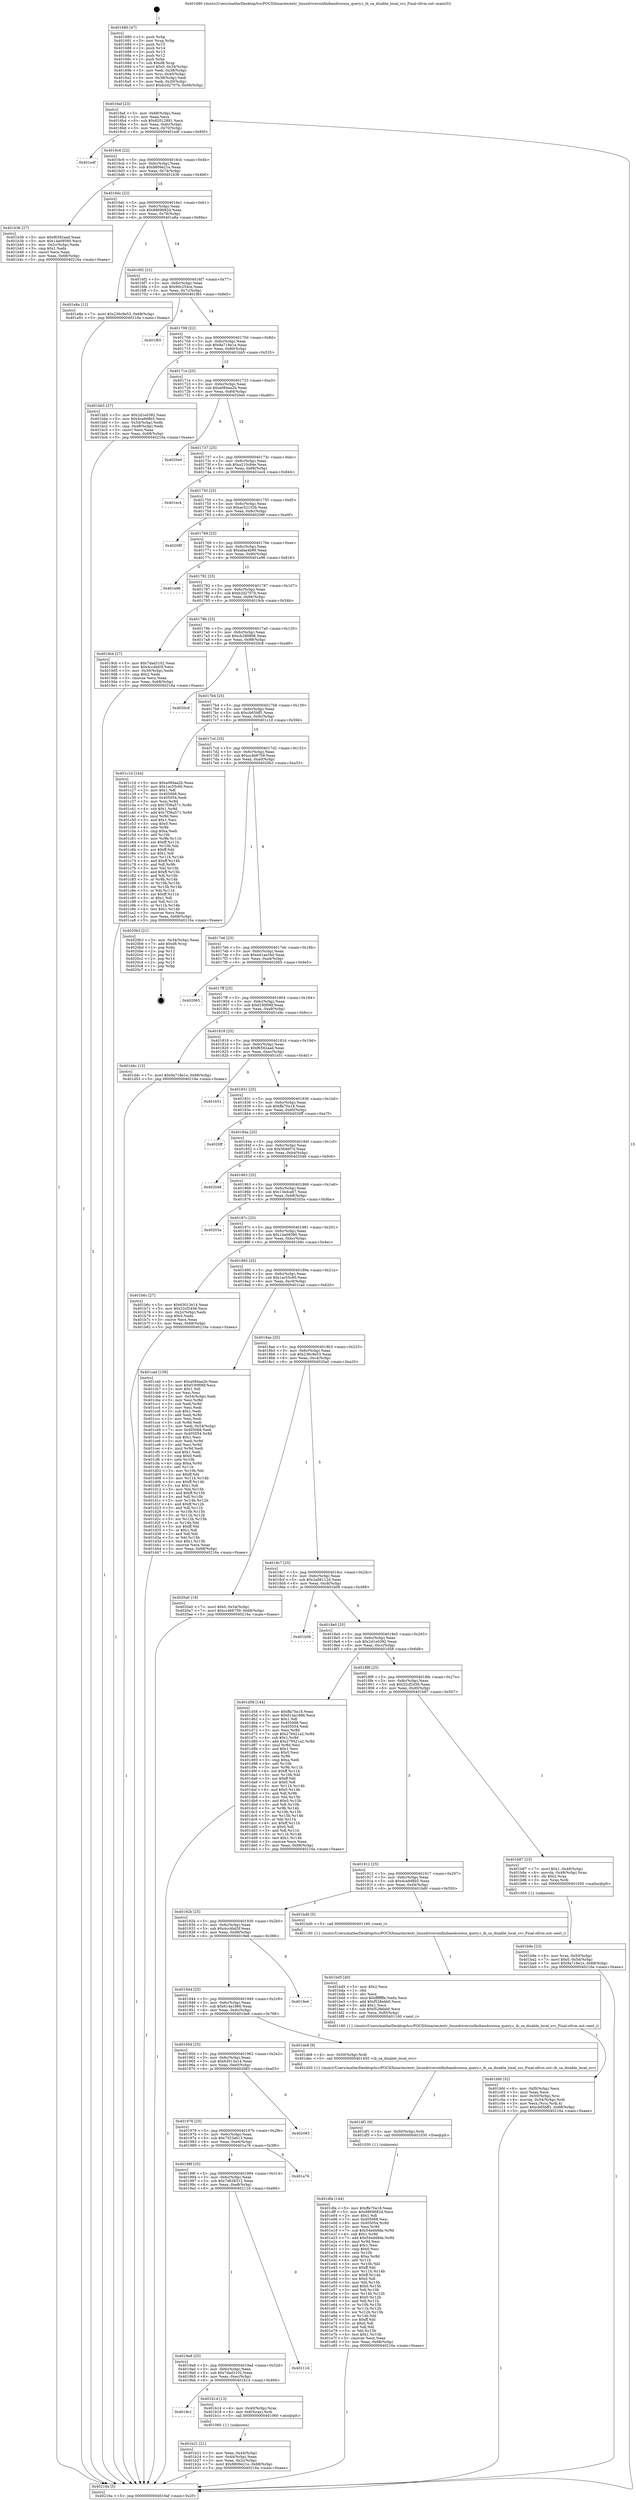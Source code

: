 digraph "0x401680" {
  label = "0x401680 (/mnt/c/Users/mathe/Desktop/tcc/POCII/binaries/extr_linuxdriversinfinibandcoresa_query.c_ib_sa_disable_local_svc_Final-ollvm.out::main(0))"
  labelloc = "t"
  node[shape=record]

  Entry [label="",width=0.3,height=0.3,shape=circle,fillcolor=black,style=filled]
  "0x4016af" [label="{
     0x4016af [23]\l
     | [instrs]\l
     &nbsp;&nbsp;0x4016af \<+3\>: mov -0x68(%rbp),%eax\l
     &nbsp;&nbsp;0x4016b2 \<+2\>: mov %eax,%ecx\l
     &nbsp;&nbsp;0x4016b4 \<+6\>: sub $0x82012891,%ecx\l
     &nbsp;&nbsp;0x4016ba \<+3\>: mov %eax,-0x6c(%rbp)\l
     &nbsp;&nbsp;0x4016bd \<+3\>: mov %ecx,-0x70(%rbp)\l
     &nbsp;&nbsp;0x4016c0 \<+6\>: je 0000000000401edf \<main+0x85f\>\l
  }"]
  "0x401edf" [label="{
     0x401edf\l
  }", style=dashed]
  "0x4016c6" [label="{
     0x4016c6 [22]\l
     | [instrs]\l
     &nbsp;&nbsp;0x4016c6 \<+5\>: jmp 00000000004016cb \<main+0x4b\>\l
     &nbsp;&nbsp;0x4016cb \<+3\>: mov -0x6c(%rbp),%eax\l
     &nbsp;&nbsp;0x4016ce \<+5\>: sub $0x8809e21e,%eax\l
     &nbsp;&nbsp;0x4016d3 \<+3\>: mov %eax,-0x74(%rbp)\l
     &nbsp;&nbsp;0x4016d6 \<+6\>: je 0000000000401b36 \<main+0x4b6\>\l
  }"]
  Exit [label="",width=0.3,height=0.3,shape=circle,fillcolor=black,style=filled,peripheries=2]
  "0x401b36" [label="{
     0x401b36 [27]\l
     | [instrs]\l
     &nbsp;&nbsp;0x401b36 \<+5\>: mov $0xf6592aad,%eax\l
     &nbsp;&nbsp;0x401b3b \<+5\>: mov $0x14a09580,%ecx\l
     &nbsp;&nbsp;0x401b40 \<+3\>: mov -0x2c(%rbp),%edx\l
     &nbsp;&nbsp;0x401b43 \<+3\>: cmp $0x1,%edx\l
     &nbsp;&nbsp;0x401b46 \<+3\>: cmovl %ecx,%eax\l
     &nbsp;&nbsp;0x401b49 \<+3\>: mov %eax,-0x68(%rbp)\l
     &nbsp;&nbsp;0x401b4c \<+5\>: jmp 000000000040216a \<main+0xaea\>\l
  }"]
  "0x4016dc" [label="{
     0x4016dc [22]\l
     | [instrs]\l
     &nbsp;&nbsp;0x4016dc \<+5\>: jmp 00000000004016e1 \<main+0x61\>\l
     &nbsp;&nbsp;0x4016e1 \<+3\>: mov -0x6c(%rbp),%eax\l
     &nbsp;&nbsp;0x4016e4 \<+5\>: sub $0x8869682d,%eax\l
     &nbsp;&nbsp;0x4016e9 \<+3\>: mov %eax,-0x78(%rbp)\l
     &nbsp;&nbsp;0x4016ec \<+6\>: je 0000000000401e8a \<main+0x80a\>\l
  }"]
  "0x401dfa" [label="{
     0x401dfa [144]\l
     | [instrs]\l
     &nbsp;&nbsp;0x401dfa \<+5\>: mov $0xffa70a18,%eax\l
     &nbsp;&nbsp;0x401dff \<+5\>: mov $0x8869682d,%ecx\l
     &nbsp;&nbsp;0x401e04 \<+2\>: mov $0x1,%dl\l
     &nbsp;&nbsp;0x401e06 \<+7\>: mov 0x405068,%esi\l
     &nbsp;&nbsp;0x401e0d \<+8\>: mov 0x405054,%r8d\l
     &nbsp;&nbsp;0x401e15 \<+3\>: mov %esi,%r9d\l
     &nbsp;&nbsp;0x401e18 \<+7\>: sub $0x54ed48de,%r9d\l
     &nbsp;&nbsp;0x401e1f \<+4\>: sub $0x1,%r9d\l
     &nbsp;&nbsp;0x401e23 \<+7\>: add $0x54ed48de,%r9d\l
     &nbsp;&nbsp;0x401e2a \<+4\>: imul %r9d,%esi\l
     &nbsp;&nbsp;0x401e2e \<+3\>: and $0x1,%esi\l
     &nbsp;&nbsp;0x401e31 \<+3\>: cmp $0x0,%esi\l
     &nbsp;&nbsp;0x401e34 \<+4\>: sete %r10b\l
     &nbsp;&nbsp;0x401e38 \<+4\>: cmp $0xa,%r8d\l
     &nbsp;&nbsp;0x401e3c \<+4\>: setl %r11b\l
     &nbsp;&nbsp;0x401e40 \<+3\>: mov %r10b,%bl\l
     &nbsp;&nbsp;0x401e43 \<+3\>: xor $0xff,%bl\l
     &nbsp;&nbsp;0x401e46 \<+3\>: mov %r11b,%r14b\l
     &nbsp;&nbsp;0x401e49 \<+4\>: xor $0xff,%r14b\l
     &nbsp;&nbsp;0x401e4d \<+3\>: xor $0x0,%dl\l
     &nbsp;&nbsp;0x401e50 \<+3\>: mov %bl,%r15b\l
     &nbsp;&nbsp;0x401e53 \<+4\>: and $0x0,%r15b\l
     &nbsp;&nbsp;0x401e57 \<+3\>: and %dl,%r10b\l
     &nbsp;&nbsp;0x401e5a \<+3\>: mov %r14b,%r12b\l
     &nbsp;&nbsp;0x401e5d \<+4\>: and $0x0,%r12b\l
     &nbsp;&nbsp;0x401e61 \<+3\>: and %dl,%r11b\l
     &nbsp;&nbsp;0x401e64 \<+3\>: or %r10b,%r15b\l
     &nbsp;&nbsp;0x401e67 \<+3\>: or %r11b,%r12b\l
     &nbsp;&nbsp;0x401e6a \<+3\>: xor %r12b,%r15b\l
     &nbsp;&nbsp;0x401e6d \<+3\>: or %r14b,%bl\l
     &nbsp;&nbsp;0x401e70 \<+3\>: xor $0xff,%bl\l
     &nbsp;&nbsp;0x401e73 \<+3\>: or $0x0,%dl\l
     &nbsp;&nbsp;0x401e76 \<+2\>: and %dl,%bl\l
     &nbsp;&nbsp;0x401e78 \<+3\>: or %bl,%r15b\l
     &nbsp;&nbsp;0x401e7b \<+4\>: test $0x1,%r15b\l
     &nbsp;&nbsp;0x401e7f \<+3\>: cmovne %ecx,%eax\l
     &nbsp;&nbsp;0x401e82 \<+3\>: mov %eax,-0x68(%rbp)\l
     &nbsp;&nbsp;0x401e85 \<+5\>: jmp 000000000040216a \<main+0xaea\>\l
  }"]
  "0x401e8a" [label="{
     0x401e8a [12]\l
     | [instrs]\l
     &nbsp;&nbsp;0x401e8a \<+7\>: movl $0x236c9e53,-0x68(%rbp)\l
     &nbsp;&nbsp;0x401e91 \<+5\>: jmp 000000000040216a \<main+0xaea\>\l
  }"]
  "0x4016f2" [label="{
     0x4016f2 [22]\l
     | [instrs]\l
     &nbsp;&nbsp;0x4016f2 \<+5\>: jmp 00000000004016f7 \<main+0x77\>\l
     &nbsp;&nbsp;0x4016f7 \<+3\>: mov -0x6c(%rbp),%eax\l
     &nbsp;&nbsp;0x4016fa \<+5\>: sub $0x90c254ce,%eax\l
     &nbsp;&nbsp;0x4016ff \<+3\>: mov %eax,-0x7c(%rbp)\l
     &nbsp;&nbsp;0x401702 \<+6\>: je 0000000000401f65 \<main+0x8e5\>\l
  }"]
  "0x401df1" [label="{
     0x401df1 [9]\l
     | [instrs]\l
     &nbsp;&nbsp;0x401df1 \<+4\>: mov -0x50(%rbp),%rdi\l
     &nbsp;&nbsp;0x401df5 \<+5\>: call 0000000000401030 \<free@plt\>\l
     | [calls]\l
     &nbsp;&nbsp;0x401030 \{1\} (unknown)\l
  }"]
  "0x401f65" [label="{
     0x401f65\l
  }", style=dashed]
  "0x401708" [label="{
     0x401708 [22]\l
     | [instrs]\l
     &nbsp;&nbsp;0x401708 \<+5\>: jmp 000000000040170d \<main+0x8d\>\l
     &nbsp;&nbsp;0x40170d \<+3\>: mov -0x6c(%rbp),%eax\l
     &nbsp;&nbsp;0x401710 \<+5\>: sub $0x9a718e1e,%eax\l
     &nbsp;&nbsp;0x401715 \<+3\>: mov %eax,-0x80(%rbp)\l
     &nbsp;&nbsp;0x401718 \<+6\>: je 0000000000401bb5 \<main+0x535\>\l
  }"]
  "0x401bfd" [label="{
     0x401bfd [32]\l
     | [instrs]\l
     &nbsp;&nbsp;0x401bfd \<+6\>: mov -0xf0(%rbp),%ecx\l
     &nbsp;&nbsp;0x401c03 \<+3\>: imul %eax,%ecx\l
     &nbsp;&nbsp;0x401c06 \<+4\>: mov -0x50(%rbp),%rsi\l
     &nbsp;&nbsp;0x401c0a \<+4\>: movslq -0x54(%rbp),%rdi\l
     &nbsp;&nbsp;0x401c0e \<+3\>: mov %ecx,(%rsi,%rdi,4)\l
     &nbsp;&nbsp;0x401c11 \<+7\>: movl $0xcb65bff1,-0x68(%rbp)\l
     &nbsp;&nbsp;0x401c18 \<+5\>: jmp 000000000040216a \<main+0xaea\>\l
  }"]
  "0x401bb5" [label="{
     0x401bb5 [27]\l
     | [instrs]\l
     &nbsp;&nbsp;0x401bb5 \<+5\>: mov $0x2d1e0382,%eax\l
     &nbsp;&nbsp;0x401bba \<+5\>: mov $0x4ca9d8b5,%ecx\l
     &nbsp;&nbsp;0x401bbf \<+3\>: mov -0x54(%rbp),%edx\l
     &nbsp;&nbsp;0x401bc2 \<+3\>: cmp -0x48(%rbp),%edx\l
     &nbsp;&nbsp;0x401bc5 \<+3\>: cmovl %ecx,%eax\l
     &nbsp;&nbsp;0x401bc8 \<+3\>: mov %eax,-0x68(%rbp)\l
     &nbsp;&nbsp;0x401bcb \<+5\>: jmp 000000000040216a \<main+0xaea\>\l
  }"]
  "0x40171e" [label="{
     0x40171e [25]\l
     | [instrs]\l
     &nbsp;&nbsp;0x40171e \<+5\>: jmp 0000000000401723 \<main+0xa3\>\l
     &nbsp;&nbsp;0x401723 \<+3\>: mov -0x6c(%rbp),%eax\l
     &nbsp;&nbsp;0x401726 \<+5\>: sub $0xa084aa2b,%eax\l
     &nbsp;&nbsp;0x40172b \<+6\>: mov %eax,-0x84(%rbp)\l
     &nbsp;&nbsp;0x401731 \<+6\>: je 00000000004020e0 \<main+0xa60\>\l
  }"]
  "0x401bd5" [label="{
     0x401bd5 [40]\l
     | [instrs]\l
     &nbsp;&nbsp;0x401bd5 \<+5\>: mov $0x2,%ecx\l
     &nbsp;&nbsp;0x401bda \<+1\>: cltd\l
     &nbsp;&nbsp;0x401bdb \<+2\>: idiv %ecx\l
     &nbsp;&nbsp;0x401bdd \<+6\>: imul $0xfffffffe,%edx,%ecx\l
     &nbsp;&nbsp;0x401be3 \<+6\>: add $0xf528ebb0,%ecx\l
     &nbsp;&nbsp;0x401be9 \<+3\>: add $0x1,%ecx\l
     &nbsp;&nbsp;0x401bec \<+6\>: sub $0xf528ebb0,%ecx\l
     &nbsp;&nbsp;0x401bf2 \<+6\>: mov %ecx,-0xf0(%rbp)\l
     &nbsp;&nbsp;0x401bf8 \<+5\>: call 0000000000401160 \<next_i\>\l
     | [calls]\l
     &nbsp;&nbsp;0x401160 \{1\} (/mnt/c/Users/mathe/Desktop/tcc/POCII/binaries/extr_linuxdriversinfinibandcoresa_query.c_ib_sa_disable_local_svc_Final-ollvm.out::next_i)\l
  }"]
  "0x4020e0" [label="{
     0x4020e0\l
  }", style=dashed]
  "0x401737" [label="{
     0x401737 [25]\l
     | [instrs]\l
     &nbsp;&nbsp;0x401737 \<+5\>: jmp 000000000040173c \<main+0xbc\>\l
     &nbsp;&nbsp;0x40173c \<+3\>: mov -0x6c(%rbp),%eax\l
     &nbsp;&nbsp;0x40173f \<+5\>: sub $0xa210c84e,%eax\l
     &nbsp;&nbsp;0x401744 \<+6\>: mov %eax,-0x88(%rbp)\l
     &nbsp;&nbsp;0x40174a \<+6\>: je 0000000000401ec4 \<main+0x844\>\l
  }"]
  "0x401b9e" [label="{
     0x401b9e [23]\l
     | [instrs]\l
     &nbsp;&nbsp;0x401b9e \<+4\>: mov %rax,-0x50(%rbp)\l
     &nbsp;&nbsp;0x401ba2 \<+7\>: movl $0x0,-0x54(%rbp)\l
     &nbsp;&nbsp;0x401ba9 \<+7\>: movl $0x9a718e1e,-0x68(%rbp)\l
     &nbsp;&nbsp;0x401bb0 \<+5\>: jmp 000000000040216a \<main+0xaea\>\l
  }"]
  "0x401ec4" [label="{
     0x401ec4\l
  }", style=dashed]
  "0x401750" [label="{
     0x401750 [25]\l
     | [instrs]\l
     &nbsp;&nbsp;0x401750 \<+5\>: jmp 0000000000401755 \<main+0xd5\>\l
     &nbsp;&nbsp;0x401755 \<+3\>: mov -0x6c(%rbp),%eax\l
     &nbsp;&nbsp;0x401758 \<+5\>: sub $0xac52153b,%eax\l
     &nbsp;&nbsp;0x40175d \<+6\>: mov %eax,-0x8c(%rbp)\l
     &nbsp;&nbsp;0x401763 \<+6\>: je 000000000040208f \<main+0xa0f\>\l
  }"]
  "0x401b21" [label="{
     0x401b21 [21]\l
     | [instrs]\l
     &nbsp;&nbsp;0x401b21 \<+3\>: mov %eax,-0x44(%rbp)\l
     &nbsp;&nbsp;0x401b24 \<+3\>: mov -0x44(%rbp),%eax\l
     &nbsp;&nbsp;0x401b27 \<+3\>: mov %eax,-0x2c(%rbp)\l
     &nbsp;&nbsp;0x401b2a \<+7\>: movl $0x8809e21e,-0x68(%rbp)\l
     &nbsp;&nbsp;0x401b31 \<+5\>: jmp 000000000040216a \<main+0xaea\>\l
  }"]
  "0x40208f" [label="{
     0x40208f\l
  }", style=dashed]
  "0x401769" [label="{
     0x401769 [25]\l
     | [instrs]\l
     &nbsp;&nbsp;0x401769 \<+5\>: jmp 000000000040176e \<main+0xee\>\l
     &nbsp;&nbsp;0x40176e \<+3\>: mov -0x6c(%rbp),%eax\l
     &nbsp;&nbsp;0x401771 \<+5\>: sub $0xafaa4b99,%eax\l
     &nbsp;&nbsp;0x401776 \<+6\>: mov %eax,-0x90(%rbp)\l
     &nbsp;&nbsp;0x40177c \<+6\>: je 0000000000401e96 \<main+0x816\>\l
  }"]
  "0x4019c1" [label="{
     0x4019c1\l
  }", style=dashed]
  "0x401e96" [label="{
     0x401e96\l
  }", style=dashed]
  "0x401782" [label="{
     0x401782 [25]\l
     | [instrs]\l
     &nbsp;&nbsp;0x401782 \<+5\>: jmp 0000000000401787 \<main+0x107\>\l
     &nbsp;&nbsp;0x401787 \<+3\>: mov -0x6c(%rbp),%eax\l
     &nbsp;&nbsp;0x40178a \<+5\>: sub $0xb2d2707b,%eax\l
     &nbsp;&nbsp;0x40178f \<+6\>: mov %eax,-0x94(%rbp)\l
     &nbsp;&nbsp;0x401795 \<+6\>: je 00000000004019cb \<main+0x34b\>\l
  }"]
  "0x401b14" [label="{
     0x401b14 [13]\l
     | [instrs]\l
     &nbsp;&nbsp;0x401b14 \<+4\>: mov -0x40(%rbp),%rax\l
     &nbsp;&nbsp;0x401b18 \<+4\>: mov 0x8(%rax),%rdi\l
     &nbsp;&nbsp;0x401b1c \<+5\>: call 0000000000401060 \<atoi@plt\>\l
     | [calls]\l
     &nbsp;&nbsp;0x401060 \{1\} (unknown)\l
  }"]
  "0x4019cb" [label="{
     0x4019cb [27]\l
     | [instrs]\l
     &nbsp;&nbsp;0x4019cb \<+5\>: mov $0x7dad3102,%eax\l
     &nbsp;&nbsp;0x4019d0 \<+5\>: mov $0x4cc4bd3f,%ecx\l
     &nbsp;&nbsp;0x4019d5 \<+3\>: mov -0x30(%rbp),%edx\l
     &nbsp;&nbsp;0x4019d8 \<+3\>: cmp $0x2,%edx\l
     &nbsp;&nbsp;0x4019db \<+3\>: cmovne %ecx,%eax\l
     &nbsp;&nbsp;0x4019de \<+3\>: mov %eax,-0x68(%rbp)\l
     &nbsp;&nbsp;0x4019e1 \<+5\>: jmp 000000000040216a \<main+0xaea\>\l
  }"]
  "0x40179b" [label="{
     0x40179b [25]\l
     | [instrs]\l
     &nbsp;&nbsp;0x40179b \<+5\>: jmp 00000000004017a0 \<main+0x120\>\l
     &nbsp;&nbsp;0x4017a0 \<+3\>: mov -0x6c(%rbp),%eax\l
     &nbsp;&nbsp;0x4017a3 \<+5\>: sub $0xcb288896,%eax\l
     &nbsp;&nbsp;0x4017a8 \<+6\>: mov %eax,-0x98(%rbp)\l
     &nbsp;&nbsp;0x4017ae \<+6\>: je 00000000004020c8 \<main+0xa48\>\l
  }"]
  "0x40216a" [label="{
     0x40216a [5]\l
     | [instrs]\l
     &nbsp;&nbsp;0x40216a \<+5\>: jmp 00000000004016af \<main+0x2f\>\l
  }"]
  "0x401680" [label="{
     0x401680 [47]\l
     | [instrs]\l
     &nbsp;&nbsp;0x401680 \<+1\>: push %rbp\l
     &nbsp;&nbsp;0x401681 \<+3\>: mov %rsp,%rbp\l
     &nbsp;&nbsp;0x401684 \<+2\>: push %r15\l
     &nbsp;&nbsp;0x401686 \<+2\>: push %r14\l
     &nbsp;&nbsp;0x401688 \<+2\>: push %r13\l
     &nbsp;&nbsp;0x40168a \<+2\>: push %r12\l
     &nbsp;&nbsp;0x40168c \<+1\>: push %rbx\l
     &nbsp;&nbsp;0x40168d \<+7\>: sub $0xd8,%rsp\l
     &nbsp;&nbsp;0x401694 \<+7\>: movl $0x0,-0x34(%rbp)\l
     &nbsp;&nbsp;0x40169b \<+3\>: mov %edi,-0x38(%rbp)\l
     &nbsp;&nbsp;0x40169e \<+4\>: mov %rsi,-0x40(%rbp)\l
     &nbsp;&nbsp;0x4016a2 \<+3\>: mov -0x38(%rbp),%edi\l
     &nbsp;&nbsp;0x4016a5 \<+3\>: mov %edi,-0x30(%rbp)\l
     &nbsp;&nbsp;0x4016a8 \<+7\>: movl $0xb2d2707b,-0x68(%rbp)\l
  }"]
  "0x4019a8" [label="{
     0x4019a8 [25]\l
     | [instrs]\l
     &nbsp;&nbsp;0x4019a8 \<+5\>: jmp 00000000004019ad \<main+0x32d\>\l
     &nbsp;&nbsp;0x4019ad \<+3\>: mov -0x6c(%rbp),%eax\l
     &nbsp;&nbsp;0x4019b0 \<+5\>: sub $0x7dad3102,%eax\l
     &nbsp;&nbsp;0x4019b5 \<+6\>: mov %eax,-0xec(%rbp)\l
     &nbsp;&nbsp;0x4019bb \<+6\>: je 0000000000401b14 \<main+0x494\>\l
  }"]
  "0x4020c8" [label="{
     0x4020c8\l
  }", style=dashed]
  "0x4017b4" [label="{
     0x4017b4 [25]\l
     | [instrs]\l
     &nbsp;&nbsp;0x4017b4 \<+5\>: jmp 00000000004017b9 \<main+0x139\>\l
     &nbsp;&nbsp;0x4017b9 \<+3\>: mov -0x6c(%rbp),%eax\l
     &nbsp;&nbsp;0x4017bc \<+5\>: sub $0xcb65bff1,%eax\l
     &nbsp;&nbsp;0x4017c1 \<+6\>: mov %eax,-0x9c(%rbp)\l
     &nbsp;&nbsp;0x4017c7 \<+6\>: je 0000000000401c1d \<main+0x59d\>\l
  }"]
  "0x40211d" [label="{
     0x40211d\l
  }", style=dashed]
  "0x401c1d" [label="{
     0x401c1d [144]\l
     | [instrs]\l
     &nbsp;&nbsp;0x401c1d \<+5\>: mov $0xa084aa2b,%eax\l
     &nbsp;&nbsp;0x401c22 \<+5\>: mov $0x1ac55c60,%ecx\l
     &nbsp;&nbsp;0x401c27 \<+2\>: mov $0x1,%dl\l
     &nbsp;&nbsp;0x401c29 \<+7\>: mov 0x405068,%esi\l
     &nbsp;&nbsp;0x401c30 \<+7\>: mov 0x405054,%edi\l
     &nbsp;&nbsp;0x401c37 \<+3\>: mov %esi,%r8d\l
     &nbsp;&nbsp;0x401c3a \<+7\>: sub $0x7f36a571,%r8d\l
     &nbsp;&nbsp;0x401c41 \<+4\>: sub $0x1,%r8d\l
     &nbsp;&nbsp;0x401c45 \<+7\>: add $0x7f36a571,%r8d\l
     &nbsp;&nbsp;0x401c4c \<+4\>: imul %r8d,%esi\l
     &nbsp;&nbsp;0x401c50 \<+3\>: and $0x1,%esi\l
     &nbsp;&nbsp;0x401c53 \<+3\>: cmp $0x0,%esi\l
     &nbsp;&nbsp;0x401c56 \<+4\>: sete %r9b\l
     &nbsp;&nbsp;0x401c5a \<+3\>: cmp $0xa,%edi\l
     &nbsp;&nbsp;0x401c5d \<+4\>: setl %r10b\l
     &nbsp;&nbsp;0x401c61 \<+3\>: mov %r9b,%r11b\l
     &nbsp;&nbsp;0x401c64 \<+4\>: xor $0xff,%r11b\l
     &nbsp;&nbsp;0x401c68 \<+3\>: mov %r10b,%bl\l
     &nbsp;&nbsp;0x401c6b \<+3\>: xor $0xff,%bl\l
     &nbsp;&nbsp;0x401c6e \<+3\>: xor $0x1,%dl\l
     &nbsp;&nbsp;0x401c71 \<+3\>: mov %r11b,%r14b\l
     &nbsp;&nbsp;0x401c74 \<+4\>: and $0xff,%r14b\l
     &nbsp;&nbsp;0x401c78 \<+3\>: and %dl,%r9b\l
     &nbsp;&nbsp;0x401c7b \<+3\>: mov %bl,%r15b\l
     &nbsp;&nbsp;0x401c7e \<+4\>: and $0xff,%r15b\l
     &nbsp;&nbsp;0x401c82 \<+3\>: and %dl,%r10b\l
     &nbsp;&nbsp;0x401c85 \<+3\>: or %r9b,%r14b\l
     &nbsp;&nbsp;0x401c88 \<+3\>: or %r10b,%r15b\l
     &nbsp;&nbsp;0x401c8b \<+3\>: xor %r15b,%r14b\l
     &nbsp;&nbsp;0x401c8e \<+3\>: or %bl,%r11b\l
     &nbsp;&nbsp;0x401c91 \<+4\>: xor $0xff,%r11b\l
     &nbsp;&nbsp;0x401c95 \<+3\>: or $0x1,%dl\l
     &nbsp;&nbsp;0x401c98 \<+3\>: and %dl,%r11b\l
     &nbsp;&nbsp;0x401c9b \<+3\>: or %r11b,%r14b\l
     &nbsp;&nbsp;0x401c9e \<+4\>: test $0x1,%r14b\l
     &nbsp;&nbsp;0x401ca2 \<+3\>: cmovne %ecx,%eax\l
     &nbsp;&nbsp;0x401ca5 \<+3\>: mov %eax,-0x68(%rbp)\l
     &nbsp;&nbsp;0x401ca8 \<+5\>: jmp 000000000040216a \<main+0xaea\>\l
  }"]
  "0x4017cd" [label="{
     0x4017cd [25]\l
     | [instrs]\l
     &nbsp;&nbsp;0x4017cd \<+5\>: jmp 00000000004017d2 \<main+0x152\>\l
     &nbsp;&nbsp;0x4017d2 \<+3\>: mov -0x6c(%rbp),%eax\l
     &nbsp;&nbsp;0x4017d5 \<+5\>: sub $0xcc4b6759,%eax\l
     &nbsp;&nbsp;0x4017da \<+6\>: mov %eax,-0xa0(%rbp)\l
     &nbsp;&nbsp;0x4017e0 \<+6\>: je 00000000004020b3 \<main+0xa33\>\l
  }"]
  "0x40198f" [label="{
     0x40198f [25]\l
     | [instrs]\l
     &nbsp;&nbsp;0x40198f \<+5\>: jmp 0000000000401994 \<main+0x314\>\l
     &nbsp;&nbsp;0x401994 \<+3\>: mov -0x6c(%rbp),%eax\l
     &nbsp;&nbsp;0x401997 \<+5\>: sub $0x7d638312,%eax\l
     &nbsp;&nbsp;0x40199c \<+6\>: mov %eax,-0xe8(%rbp)\l
     &nbsp;&nbsp;0x4019a2 \<+6\>: je 000000000040211d \<main+0xa9d\>\l
  }"]
  "0x4020b3" [label="{
     0x4020b3 [21]\l
     | [instrs]\l
     &nbsp;&nbsp;0x4020b3 \<+3\>: mov -0x34(%rbp),%eax\l
     &nbsp;&nbsp;0x4020b6 \<+7\>: add $0xd8,%rsp\l
     &nbsp;&nbsp;0x4020bd \<+1\>: pop %rbx\l
     &nbsp;&nbsp;0x4020be \<+2\>: pop %r12\l
     &nbsp;&nbsp;0x4020c0 \<+2\>: pop %r13\l
     &nbsp;&nbsp;0x4020c2 \<+2\>: pop %r14\l
     &nbsp;&nbsp;0x4020c4 \<+2\>: pop %r15\l
     &nbsp;&nbsp;0x4020c6 \<+1\>: pop %rbp\l
     &nbsp;&nbsp;0x4020c7 \<+1\>: ret\l
  }"]
  "0x4017e6" [label="{
     0x4017e6 [25]\l
     | [instrs]\l
     &nbsp;&nbsp;0x4017e6 \<+5\>: jmp 00000000004017eb \<main+0x16b\>\l
     &nbsp;&nbsp;0x4017eb \<+3\>: mov -0x6c(%rbp),%eax\l
     &nbsp;&nbsp;0x4017ee \<+5\>: sub $0xe41ae34d,%eax\l
     &nbsp;&nbsp;0x4017f3 \<+6\>: mov %eax,-0xa4(%rbp)\l
     &nbsp;&nbsp;0x4017f9 \<+6\>: je 0000000000402065 \<main+0x9e5\>\l
  }"]
  "0x401a76" [label="{
     0x401a76\l
  }", style=dashed]
  "0x402065" [label="{
     0x402065\l
  }", style=dashed]
  "0x4017ff" [label="{
     0x4017ff [25]\l
     | [instrs]\l
     &nbsp;&nbsp;0x4017ff \<+5\>: jmp 0000000000401804 \<main+0x184\>\l
     &nbsp;&nbsp;0x401804 \<+3\>: mov -0x6c(%rbp),%eax\l
     &nbsp;&nbsp;0x401807 \<+5\>: sub $0xf190f06f,%eax\l
     &nbsp;&nbsp;0x40180c \<+6\>: mov %eax,-0xa8(%rbp)\l
     &nbsp;&nbsp;0x401812 \<+6\>: je 0000000000401d4c \<main+0x6cc\>\l
  }"]
  "0x401976" [label="{
     0x401976 [25]\l
     | [instrs]\l
     &nbsp;&nbsp;0x401976 \<+5\>: jmp 000000000040197b \<main+0x2fb\>\l
     &nbsp;&nbsp;0x40197b \<+3\>: mov -0x6c(%rbp),%eax\l
     &nbsp;&nbsp;0x40197e \<+5\>: sub $0x7523a613,%eax\l
     &nbsp;&nbsp;0x401983 \<+6\>: mov %eax,-0xe4(%rbp)\l
     &nbsp;&nbsp;0x401989 \<+6\>: je 0000000000401a76 \<main+0x3f6\>\l
  }"]
  "0x401d4c" [label="{
     0x401d4c [12]\l
     | [instrs]\l
     &nbsp;&nbsp;0x401d4c \<+7\>: movl $0x9a718e1e,-0x68(%rbp)\l
     &nbsp;&nbsp;0x401d53 \<+5\>: jmp 000000000040216a \<main+0xaea\>\l
  }"]
  "0x401818" [label="{
     0x401818 [25]\l
     | [instrs]\l
     &nbsp;&nbsp;0x401818 \<+5\>: jmp 000000000040181d \<main+0x19d\>\l
     &nbsp;&nbsp;0x40181d \<+3\>: mov -0x6c(%rbp),%eax\l
     &nbsp;&nbsp;0x401820 \<+5\>: sub $0xf6592aad,%eax\l
     &nbsp;&nbsp;0x401825 \<+6\>: mov %eax,-0xac(%rbp)\l
     &nbsp;&nbsp;0x40182b \<+6\>: je 0000000000401b51 \<main+0x4d1\>\l
  }"]
  "0x402083" [label="{
     0x402083\l
  }", style=dashed]
  "0x401b51" [label="{
     0x401b51\l
  }", style=dashed]
  "0x401831" [label="{
     0x401831 [25]\l
     | [instrs]\l
     &nbsp;&nbsp;0x401831 \<+5\>: jmp 0000000000401836 \<main+0x1b6\>\l
     &nbsp;&nbsp;0x401836 \<+3\>: mov -0x6c(%rbp),%eax\l
     &nbsp;&nbsp;0x401839 \<+5\>: sub $0xffa70a18,%eax\l
     &nbsp;&nbsp;0x40183e \<+6\>: mov %eax,-0xb0(%rbp)\l
     &nbsp;&nbsp;0x401844 \<+6\>: je 00000000004020ff \<main+0xa7f\>\l
  }"]
  "0x40195d" [label="{
     0x40195d [25]\l
     | [instrs]\l
     &nbsp;&nbsp;0x40195d \<+5\>: jmp 0000000000401962 \<main+0x2e2\>\l
     &nbsp;&nbsp;0x401962 \<+3\>: mov -0x6c(%rbp),%eax\l
     &nbsp;&nbsp;0x401965 \<+5\>: sub $0x63013e14,%eax\l
     &nbsp;&nbsp;0x40196a \<+6\>: mov %eax,-0xe0(%rbp)\l
     &nbsp;&nbsp;0x401970 \<+6\>: je 0000000000402083 \<main+0xa03\>\l
  }"]
  "0x4020ff" [label="{
     0x4020ff\l
  }", style=dashed]
  "0x40184a" [label="{
     0x40184a [25]\l
     | [instrs]\l
     &nbsp;&nbsp;0x40184a \<+5\>: jmp 000000000040184f \<main+0x1cf\>\l
     &nbsp;&nbsp;0x40184f \<+3\>: mov -0x6c(%rbp),%eax\l
     &nbsp;&nbsp;0x401852 \<+5\>: sub $0x5646f74,%eax\l
     &nbsp;&nbsp;0x401857 \<+6\>: mov %eax,-0xb4(%rbp)\l
     &nbsp;&nbsp;0x40185d \<+6\>: je 0000000000402046 \<main+0x9c6\>\l
  }"]
  "0x401de8" [label="{
     0x401de8 [9]\l
     | [instrs]\l
     &nbsp;&nbsp;0x401de8 \<+4\>: mov -0x50(%rbp),%rdi\l
     &nbsp;&nbsp;0x401dec \<+5\>: call 0000000000401450 \<ib_sa_disable_local_svc\>\l
     | [calls]\l
     &nbsp;&nbsp;0x401450 \{1\} (/mnt/c/Users/mathe/Desktop/tcc/POCII/binaries/extr_linuxdriversinfinibandcoresa_query.c_ib_sa_disable_local_svc_Final-ollvm.out::ib_sa_disable_local_svc)\l
  }"]
  "0x402046" [label="{
     0x402046\l
  }", style=dashed]
  "0x401863" [label="{
     0x401863 [25]\l
     | [instrs]\l
     &nbsp;&nbsp;0x401863 \<+5\>: jmp 0000000000401868 \<main+0x1e8\>\l
     &nbsp;&nbsp;0x401868 \<+3\>: mov -0x6c(%rbp),%eax\l
     &nbsp;&nbsp;0x40186b \<+5\>: sub $0x13edca67,%eax\l
     &nbsp;&nbsp;0x401870 \<+6\>: mov %eax,-0xb8(%rbp)\l
     &nbsp;&nbsp;0x401876 \<+6\>: je 000000000040203a \<main+0x9ba\>\l
  }"]
  "0x401944" [label="{
     0x401944 [25]\l
     | [instrs]\l
     &nbsp;&nbsp;0x401944 \<+5\>: jmp 0000000000401949 \<main+0x2c9\>\l
     &nbsp;&nbsp;0x401949 \<+3\>: mov -0x6c(%rbp),%eax\l
     &nbsp;&nbsp;0x40194c \<+5\>: sub $0x614a1866,%eax\l
     &nbsp;&nbsp;0x401951 \<+6\>: mov %eax,-0xdc(%rbp)\l
     &nbsp;&nbsp;0x401957 \<+6\>: je 0000000000401de8 \<main+0x768\>\l
  }"]
  "0x40203a" [label="{
     0x40203a\l
  }", style=dashed]
  "0x40187c" [label="{
     0x40187c [25]\l
     | [instrs]\l
     &nbsp;&nbsp;0x40187c \<+5\>: jmp 0000000000401881 \<main+0x201\>\l
     &nbsp;&nbsp;0x401881 \<+3\>: mov -0x6c(%rbp),%eax\l
     &nbsp;&nbsp;0x401884 \<+5\>: sub $0x14a09580,%eax\l
     &nbsp;&nbsp;0x401889 \<+6\>: mov %eax,-0xbc(%rbp)\l
     &nbsp;&nbsp;0x40188f \<+6\>: je 0000000000401b6c \<main+0x4ec\>\l
  }"]
  "0x4019e6" [label="{
     0x4019e6\l
  }", style=dashed]
  "0x401b6c" [label="{
     0x401b6c [27]\l
     | [instrs]\l
     &nbsp;&nbsp;0x401b6c \<+5\>: mov $0x63013e14,%eax\l
     &nbsp;&nbsp;0x401b71 \<+5\>: mov $0x32cf2456,%ecx\l
     &nbsp;&nbsp;0x401b76 \<+3\>: mov -0x2c(%rbp),%edx\l
     &nbsp;&nbsp;0x401b79 \<+3\>: cmp $0x0,%edx\l
     &nbsp;&nbsp;0x401b7c \<+3\>: cmove %ecx,%eax\l
     &nbsp;&nbsp;0x401b7f \<+3\>: mov %eax,-0x68(%rbp)\l
     &nbsp;&nbsp;0x401b82 \<+5\>: jmp 000000000040216a \<main+0xaea\>\l
  }"]
  "0x401895" [label="{
     0x401895 [25]\l
     | [instrs]\l
     &nbsp;&nbsp;0x401895 \<+5\>: jmp 000000000040189a \<main+0x21a\>\l
     &nbsp;&nbsp;0x40189a \<+3\>: mov -0x6c(%rbp),%eax\l
     &nbsp;&nbsp;0x40189d \<+5\>: sub $0x1ac55c60,%eax\l
     &nbsp;&nbsp;0x4018a2 \<+6\>: mov %eax,-0xc0(%rbp)\l
     &nbsp;&nbsp;0x4018a8 \<+6\>: je 0000000000401cad \<main+0x62d\>\l
  }"]
  "0x40192b" [label="{
     0x40192b [25]\l
     | [instrs]\l
     &nbsp;&nbsp;0x40192b \<+5\>: jmp 0000000000401930 \<main+0x2b0\>\l
     &nbsp;&nbsp;0x401930 \<+3\>: mov -0x6c(%rbp),%eax\l
     &nbsp;&nbsp;0x401933 \<+5\>: sub $0x4cc4bd3f,%eax\l
     &nbsp;&nbsp;0x401938 \<+6\>: mov %eax,-0xd8(%rbp)\l
     &nbsp;&nbsp;0x40193e \<+6\>: je 00000000004019e6 \<main+0x366\>\l
  }"]
  "0x401cad" [label="{
     0x401cad [159]\l
     | [instrs]\l
     &nbsp;&nbsp;0x401cad \<+5\>: mov $0xa084aa2b,%eax\l
     &nbsp;&nbsp;0x401cb2 \<+5\>: mov $0xf190f06f,%ecx\l
     &nbsp;&nbsp;0x401cb7 \<+2\>: mov $0x1,%dl\l
     &nbsp;&nbsp;0x401cb9 \<+2\>: xor %esi,%esi\l
     &nbsp;&nbsp;0x401cbb \<+3\>: mov -0x54(%rbp),%edi\l
     &nbsp;&nbsp;0x401cbe \<+3\>: mov %esi,%r8d\l
     &nbsp;&nbsp;0x401cc1 \<+3\>: sub %edi,%r8d\l
     &nbsp;&nbsp;0x401cc4 \<+2\>: mov %esi,%edi\l
     &nbsp;&nbsp;0x401cc6 \<+3\>: sub $0x1,%edi\l
     &nbsp;&nbsp;0x401cc9 \<+3\>: add %edi,%r8d\l
     &nbsp;&nbsp;0x401ccc \<+2\>: mov %esi,%edi\l
     &nbsp;&nbsp;0x401cce \<+3\>: sub %r8d,%edi\l
     &nbsp;&nbsp;0x401cd1 \<+3\>: mov %edi,-0x54(%rbp)\l
     &nbsp;&nbsp;0x401cd4 \<+7\>: mov 0x405068,%edi\l
     &nbsp;&nbsp;0x401cdb \<+8\>: mov 0x405054,%r8d\l
     &nbsp;&nbsp;0x401ce3 \<+3\>: sub $0x1,%esi\l
     &nbsp;&nbsp;0x401ce6 \<+3\>: mov %edi,%r9d\l
     &nbsp;&nbsp;0x401ce9 \<+3\>: add %esi,%r9d\l
     &nbsp;&nbsp;0x401cec \<+4\>: imul %r9d,%edi\l
     &nbsp;&nbsp;0x401cf0 \<+3\>: and $0x1,%edi\l
     &nbsp;&nbsp;0x401cf3 \<+3\>: cmp $0x0,%edi\l
     &nbsp;&nbsp;0x401cf6 \<+4\>: sete %r10b\l
     &nbsp;&nbsp;0x401cfa \<+4\>: cmp $0xa,%r8d\l
     &nbsp;&nbsp;0x401cfe \<+4\>: setl %r11b\l
     &nbsp;&nbsp;0x401d02 \<+3\>: mov %r10b,%bl\l
     &nbsp;&nbsp;0x401d05 \<+3\>: xor $0xff,%bl\l
     &nbsp;&nbsp;0x401d08 \<+3\>: mov %r11b,%r14b\l
     &nbsp;&nbsp;0x401d0b \<+4\>: xor $0xff,%r14b\l
     &nbsp;&nbsp;0x401d0f \<+3\>: xor $0x1,%dl\l
     &nbsp;&nbsp;0x401d12 \<+3\>: mov %bl,%r15b\l
     &nbsp;&nbsp;0x401d15 \<+4\>: and $0xff,%r15b\l
     &nbsp;&nbsp;0x401d19 \<+3\>: and %dl,%r10b\l
     &nbsp;&nbsp;0x401d1c \<+3\>: mov %r14b,%r12b\l
     &nbsp;&nbsp;0x401d1f \<+4\>: and $0xff,%r12b\l
     &nbsp;&nbsp;0x401d23 \<+3\>: and %dl,%r11b\l
     &nbsp;&nbsp;0x401d26 \<+3\>: or %r10b,%r15b\l
     &nbsp;&nbsp;0x401d29 \<+3\>: or %r11b,%r12b\l
     &nbsp;&nbsp;0x401d2c \<+3\>: xor %r12b,%r15b\l
     &nbsp;&nbsp;0x401d2f \<+3\>: or %r14b,%bl\l
     &nbsp;&nbsp;0x401d32 \<+3\>: xor $0xff,%bl\l
     &nbsp;&nbsp;0x401d35 \<+3\>: or $0x1,%dl\l
     &nbsp;&nbsp;0x401d38 \<+2\>: and %dl,%bl\l
     &nbsp;&nbsp;0x401d3a \<+3\>: or %bl,%r15b\l
     &nbsp;&nbsp;0x401d3d \<+4\>: test $0x1,%r15b\l
     &nbsp;&nbsp;0x401d41 \<+3\>: cmovne %ecx,%eax\l
     &nbsp;&nbsp;0x401d44 \<+3\>: mov %eax,-0x68(%rbp)\l
     &nbsp;&nbsp;0x401d47 \<+5\>: jmp 000000000040216a \<main+0xaea\>\l
  }"]
  "0x4018ae" [label="{
     0x4018ae [25]\l
     | [instrs]\l
     &nbsp;&nbsp;0x4018ae \<+5\>: jmp 00000000004018b3 \<main+0x233\>\l
     &nbsp;&nbsp;0x4018b3 \<+3\>: mov -0x6c(%rbp),%eax\l
     &nbsp;&nbsp;0x4018b6 \<+5\>: sub $0x236c9e53,%eax\l
     &nbsp;&nbsp;0x4018bb \<+6\>: mov %eax,-0xc4(%rbp)\l
     &nbsp;&nbsp;0x4018c1 \<+6\>: je 00000000004020a0 \<main+0xa20\>\l
  }"]
  "0x401bd0" [label="{
     0x401bd0 [5]\l
     | [instrs]\l
     &nbsp;&nbsp;0x401bd0 \<+5\>: call 0000000000401160 \<next_i\>\l
     | [calls]\l
     &nbsp;&nbsp;0x401160 \{1\} (/mnt/c/Users/mathe/Desktop/tcc/POCII/binaries/extr_linuxdriversinfinibandcoresa_query.c_ib_sa_disable_local_svc_Final-ollvm.out::next_i)\l
  }"]
  "0x4020a0" [label="{
     0x4020a0 [19]\l
     | [instrs]\l
     &nbsp;&nbsp;0x4020a0 \<+7\>: movl $0x0,-0x34(%rbp)\l
     &nbsp;&nbsp;0x4020a7 \<+7\>: movl $0xcc4b6759,-0x68(%rbp)\l
     &nbsp;&nbsp;0x4020ae \<+5\>: jmp 000000000040216a \<main+0xaea\>\l
  }"]
  "0x4018c7" [label="{
     0x4018c7 [25]\l
     | [instrs]\l
     &nbsp;&nbsp;0x4018c7 \<+5\>: jmp 00000000004018cc \<main+0x24c\>\l
     &nbsp;&nbsp;0x4018cc \<+3\>: mov -0x6c(%rbp),%eax\l
     &nbsp;&nbsp;0x4018cf \<+5\>: sub $0x2a08112d,%eax\l
     &nbsp;&nbsp;0x4018d4 \<+6\>: mov %eax,-0xc8(%rbp)\l
     &nbsp;&nbsp;0x4018da \<+6\>: je 0000000000401b08 \<main+0x488\>\l
  }"]
  "0x401912" [label="{
     0x401912 [25]\l
     | [instrs]\l
     &nbsp;&nbsp;0x401912 \<+5\>: jmp 0000000000401917 \<main+0x297\>\l
     &nbsp;&nbsp;0x401917 \<+3\>: mov -0x6c(%rbp),%eax\l
     &nbsp;&nbsp;0x40191a \<+5\>: sub $0x4ca9d8b5,%eax\l
     &nbsp;&nbsp;0x40191f \<+6\>: mov %eax,-0xd4(%rbp)\l
     &nbsp;&nbsp;0x401925 \<+6\>: je 0000000000401bd0 \<main+0x550\>\l
  }"]
  "0x401b08" [label="{
     0x401b08\l
  }", style=dashed]
  "0x4018e0" [label="{
     0x4018e0 [25]\l
     | [instrs]\l
     &nbsp;&nbsp;0x4018e0 \<+5\>: jmp 00000000004018e5 \<main+0x265\>\l
     &nbsp;&nbsp;0x4018e5 \<+3\>: mov -0x6c(%rbp),%eax\l
     &nbsp;&nbsp;0x4018e8 \<+5\>: sub $0x2d1e0382,%eax\l
     &nbsp;&nbsp;0x4018ed \<+6\>: mov %eax,-0xcc(%rbp)\l
     &nbsp;&nbsp;0x4018f3 \<+6\>: je 0000000000401d58 \<main+0x6d8\>\l
  }"]
  "0x401b87" [label="{
     0x401b87 [23]\l
     | [instrs]\l
     &nbsp;&nbsp;0x401b87 \<+7\>: movl $0x1,-0x48(%rbp)\l
     &nbsp;&nbsp;0x401b8e \<+4\>: movslq -0x48(%rbp),%rax\l
     &nbsp;&nbsp;0x401b92 \<+4\>: shl $0x2,%rax\l
     &nbsp;&nbsp;0x401b96 \<+3\>: mov %rax,%rdi\l
     &nbsp;&nbsp;0x401b99 \<+5\>: call 0000000000401050 \<malloc@plt\>\l
     | [calls]\l
     &nbsp;&nbsp;0x401050 \{1\} (unknown)\l
  }"]
  "0x401d58" [label="{
     0x401d58 [144]\l
     | [instrs]\l
     &nbsp;&nbsp;0x401d58 \<+5\>: mov $0xffa70a18,%eax\l
     &nbsp;&nbsp;0x401d5d \<+5\>: mov $0x614a1866,%ecx\l
     &nbsp;&nbsp;0x401d62 \<+2\>: mov $0x1,%dl\l
     &nbsp;&nbsp;0x401d64 \<+7\>: mov 0x405068,%esi\l
     &nbsp;&nbsp;0x401d6b \<+7\>: mov 0x405054,%edi\l
     &nbsp;&nbsp;0x401d72 \<+3\>: mov %esi,%r8d\l
     &nbsp;&nbsp;0x401d75 \<+7\>: sub $0x279421a2,%r8d\l
     &nbsp;&nbsp;0x401d7c \<+4\>: sub $0x1,%r8d\l
     &nbsp;&nbsp;0x401d80 \<+7\>: add $0x279421a2,%r8d\l
     &nbsp;&nbsp;0x401d87 \<+4\>: imul %r8d,%esi\l
     &nbsp;&nbsp;0x401d8b \<+3\>: and $0x1,%esi\l
     &nbsp;&nbsp;0x401d8e \<+3\>: cmp $0x0,%esi\l
     &nbsp;&nbsp;0x401d91 \<+4\>: sete %r9b\l
     &nbsp;&nbsp;0x401d95 \<+3\>: cmp $0xa,%edi\l
     &nbsp;&nbsp;0x401d98 \<+4\>: setl %r10b\l
     &nbsp;&nbsp;0x401d9c \<+3\>: mov %r9b,%r11b\l
     &nbsp;&nbsp;0x401d9f \<+4\>: xor $0xff,%r11b\l
     &nbsp;&nbsp;0x401da3 \<+3\>: mov %r10b,%bl\l
     &nbsp;&nbsp;0x401da6 \<+3\>: xor $0xff,%bl\l
     &nbsp;&nbsp;0x401da9 \<+3\>: xor $0x0,%dl\l
     &nbsp;&nbsp;0x401dac \<+3\>: mov %r11b,%r14b\l
     &nbsp;&nbsp;0x401daf \<+4\>: and $0x0,%r14b\l
     &nbsp;&nbsp;0x401db3 \<+3\>: and %dl,%r9b\l
     &nbsp;&nbsp;0x401db6 \<+3\>: mov %bl,%r15b\l
     &nbsp;&nbsp;0x401db9 \<+4\>: and $0x0,%r15b\l
     &nbsp;&nbsp;0x401dbd \<+3\>: and %dl,%r10b\l
     &nbsp;&nbsp;0x401dc0 \<+3\>: or %r9b,%r14b\l
     &nbsp;&nbsp;0x401dc3 \<+3\>: or %r10b,%r15b\l
     &nbsp;&nbsp;0x401dc6 \<+3\>: xor %r15b,%r14b\l
     &nbsp;&nbsp;0x401dc9 \<+3\>: or %bl,%r11b\l
     &nbsp;&nbsp;0x401dcc \<+4\>: xor $0xff,%r11b\l
     &nbsp;&nbsp;0x401dd0 \<+3\>: or $0x0,%dl\l
     &nbsp;&nbsp;0x401dd3 \<+3\>: and %dl,%r11b\l
     &nbsp;&nbsp;0x401dd6 \<+3\>: or %r11b,%r14b\l
     &nbsp;&nbsp;0x401dd9 \<+4\>: test $0x1,%r14b\l
     &nbsp;&nbsp;0x401ddd \<+3\>: cmovne %ecx,%eax\l
     &nbsp;&nbsp;0x401de0 \<+3\>: mov %eax,-0x68(%rbp)\l
     &nbsp;&nbsp;0x401de3 \<+5\>: jmp 000000000040216a \<main+0xaea\>\l
  }"]
  "0x4018f9" [label="{
     0x4018f9 [25]\l
     | [instrs]\l
     &nbsp;&nbsp;0x4018f9 \<+5\>: jmp 00000000004018fe \<main+0x27e\>\l
     &nbsp;&nbsp;0x4018fe \<+3\>: mov -0x6c(%rbp),%eax\l
     &nbsp;&nbsp;0x401901 \<+5\>: sub $0x32cf2456,%eax\l
     &nbsp;&nbsp;0x401906 \<+6\>: mov %eax,-0xd0(%rbp)\l
     &nbsp;&nbsp;0x40190c \<+6\>: je 0000000000401b87 \<main+0x507\>\l
  }"]
  Entry -> "0x401680" [label=" 1"]
  "0x4016af" -> "0x401edf" [label=" 0"]
  "0x4016af" -> "0x4016c6" [label=" 16"]
  "0x4020b3" -> Exit [label=" 1"]
  "0x4016c6" -> "0x401b36" [label=" 1"]
  "0x4016c6" -> "0x4016dc" [label=" 15"]
  "0x4020a0" -> "0x40216a" [label=" 1"]
  "0x4016dc" -> "0x401e8a" [label=" 1"]
  "0x4016dc" -> "0x4016f2" [label=" 14"]
  "0x401e8a" -> "0x40216a" [label=" 1"]
  "0x4016f2" -> "0x401f65" [label=" 0"]
  "0x4016f2" -> "0x401708" [label=" 14"]
  "0x401dfa" -> "0x40216a" [label=" 1"]
  "0x401708" -> "0x401bb5" [label=" 2"]
  "0x401708" -> "0x40171e" [label=" 12"]
  "0x401df1" -> "0x401dfa" [label=" 1"]
  "0x40171e" -> "0x4020e0" [label=" 0"]
  "0x40171e" -> "0x401737" [label=" 12"]
  "0x401de8" -> "0x401df1" [label=" 1"]
  "0x401737" -> "0x401ec4" [label=" 0"]
  "0x401737" -> "0x401750" [label=" 12"]
  "0x401d58" -> "0x40216a" [label=" 1"]
  "0x401750" -> "0x40208f" [label=" 0"]
  "0x401750" -> "0x401769" [label=" 12"]
  "0x401d4c" -> "0x40216a" [label=" 1"]
  "0x401769" -> "0x401e96" [label=" 0"]
  "0x401769" -> "0x401782" [label=" 12"]
  "0x401cad" -> "0x40216a" [label=" 1"]
  "0x401782" -> "0x4019cb" [label=" 1"]
  "0x401782" -> "0x40179b" [label=" 11"]
  "0x4019cb" -> "0x40216a" [label=" 1"]
  "0x401680" -> "0x4016af" [label=" 1"]
  "0x40216a" -> "0x4016af" [label=" 15"]
  "0x401c1d" -> "0x40216a" [label=" 1"]
  "0x40179b" -> "0x4020c8" [label=" 0"]
  "0x40179b" -> "0x4017b4" [label=" 11"]
  "0x401bd5" -> "0x401bfd" [label=" 1"]
  "0x4017b4" -> "0x401c1d" [label=" 1"]
  "0x4017b4" -> "0x4017cd" [label=" 10"]
  "0x401bd0" -> "0x401bd5" [label=" 1"]
  "0x4017cd" -> "0x4020b3" [label=" 1"]
  "0x4017cd" -> "0x4017e6" [label=" 9"]
  "0x401b9e" -> "0x40216a" [label=" 1"]
  "0x4017e6" -> "0x402065" [label=" 0"]
  "0x4017e6" -> "0x4017ff" [label=" 9"]
  "0x401b87" -> "0x401b9e" [label=" 1"]
  "0x4017ff" -> "0x401d4c" [label=" 1"]
  "0x4017ff" -> "0x401818" [label=" 8"]
  "0x401b36" -> "0x40216a" [label=" 1"]
  "0x401818" -> "0x401b51" [label=" 0"]
  "0x401818" -> "0x401831" [label=" 8"]
  "0x401b21" -> "0x40216a" [label=" 1"]
  "0x401831" -> "0x4020ff" [label=" 0"]
  "0x401831" -> "0x40184a" [label=" 8"]
  "0x4019a8" -> "0x4019c1" [label=" 0"]
  "0x40184a" -> "0x402046" [label=" 0"]
  "0x40184a" -> "0x401863" [label=" 8"]
  "0x4019a8" -> "0x401b14" [label=" 1"]
  "0x401863" -> "0x40203a" [label=" 0"]
  "0x401863" -> "0x40187c" [label=" 8"]
  "0x40198f" -> "0x4019a8" [label=" 1"]
  "0x40187c" -> "0x401b6c" [label=" 1"]
  "0x40187c" -> "0x401895" [label=" 7"]
  "0x40198f" -> "0x40211d" [label=" 0"]
  "0x401895" -> "0x401cad" [label=" 1"]
  "0x401895" -> "0x4018ae" [label=" 6"]
  "0x401976" -> "0x40198f" [label=" 1"]
  "0x4018ae" -> "0x4020a0" [label=" 1"]
  "0x4018ae" -> "0x4018c7" [label=" 5"]
  "0x401976" -> "0x401a76" [label=" 0"]
  "0x4018c7" -> "0x401b08" [label=" 0"]
  "0x4018c7" -> "0x4018e0" [label=" 5"]
  "0x40195d" -> "0x401976" [label=" 1"]
  "0x4018e0" -> "0x401d58" [label=" 1"]
  "0x4018e0" -> "0x4018f9" [label=" 4"]
  "0x40195d" -> "0x402083" [label=" 0"]
  "0x4018f9" -> "0x401b87" [label=" 1"]
  "0x4018f9" -> "0x401912" [label=" 3"]
  "0x401b6c" -> "0x40216a" [label=" 1"]
  "0x401912" -> "0x401bd0" [label=" 1"]
  "0x401912" -> "0x40192b" [label=" 2"]
  "0x401bb5" -> "0x40216a" [label=" 2"]
  "0x40192b" -> "0x4019e6" [label=" 0"]
  "0x40192b" -> "0x401944" [label=" 2"]
  "0x401bfd" -> "0x40216a" [label=" 1"]
  "0x401944" -> "0x401de8" [label=" 1"]
  "0x401944" -> "0x40195d" [label=" 1"]
  "0x401b14" -> "0x401b21" [label=" 1"]
}

